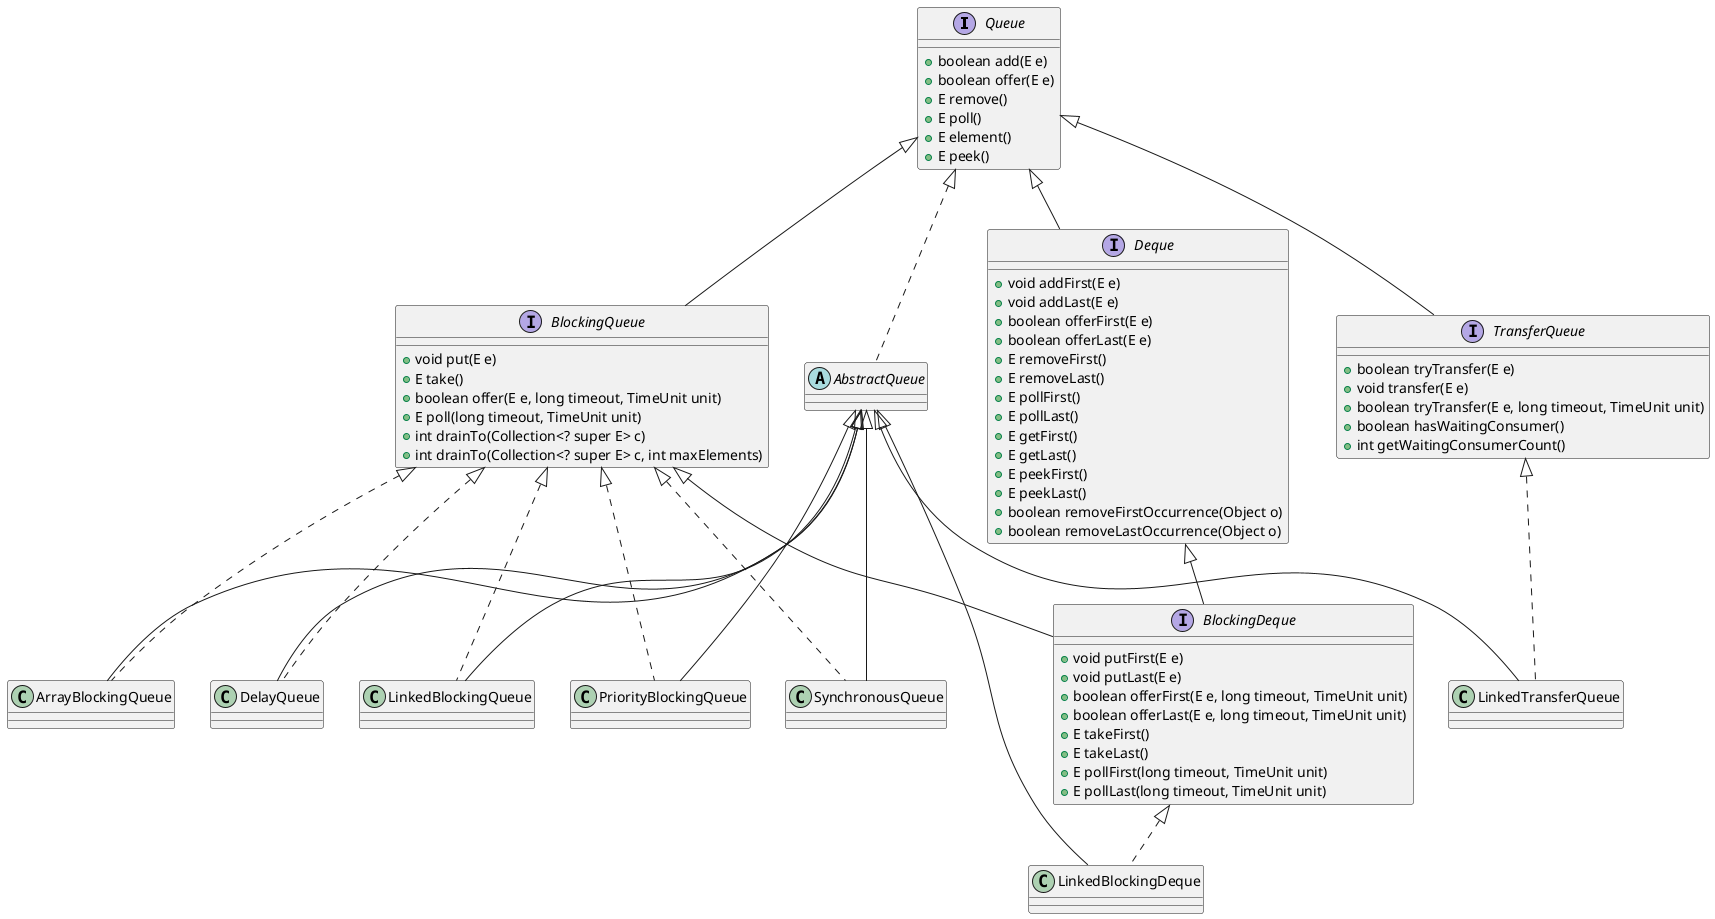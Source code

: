 @startuml
interface Queue{
  +boolean add(E e)
  +boolean offer(E e)
  +E remove()
  +E poll()
  +E element()
  +E peek()
}
abstract AbstractQueue

interface Deque {
  +void addFirst(E e)
  +void addLast(E e)
  +boolean offerFirst(E e)
  +boolean offerLast(E e)
  +E removeFirst()
  +E removeLast()
  +E pollFirst()
  +E pollLast()
  +E getFirst()
  +E getLast()
  +E peekFirst()
  +E peekLast()
  +boolean removeFirstOccurrence(Object o)
  +boolean removeLastOccurrence(Object o)
}
interface BlockingQueue{
  +void put(E e)
  +E take()
  +boolean offer(E e, long timeout, TimeUnit unit)
  +E poll(long timeout, TimeUnit unit)
  +int drainTo(Collection<? super E> c)
  +int drainTo(Collection<? super E> c, int maxElements)
}
class ArrayBlockingQueue
class DelayQueue
class LinkedBlockingQueue
class PriorityBlockingQueue
class SynchronousQueue

interface TransferQueue{
  +boolean tryTransfer(E e)
  +void transfer(E e)
  +boolean tryTransfer(E e, long timeout, TimeUnit unit)
  +boolean hasWaitingConsumer()
  +int getWaitingConsumerCount()
}
class LinkedTransferQueue

interface BlockingDeque{
  +void putFirst(E e)
  +void putLast(E e)
  +boolean offerFirst(E e, long timeout, TimeUnit unit)
  +boolean offerLast(E e, long timeout, TimeUnit unit)
  +E takeFirst()
  +E takeLast()
  +E pollFirst(long timeout, TimeUnit unit)
  +E pollLast(long timeout, TimeUnit unit)
}
class LinkedBlockingDeque

Queue <|.. AbstractQueue
Queue <|-- Deque
Queue <|-- BlockingQueue
Queue <|-- TransferQueue
Deque <|-- BlockingDeque
BlockingQueue <|-- BlockingDeque

AbstractQueue <|-- LinkedBlockingDeque
BlockingDeque <|.. LinkedBlockingDeque

AbstractQueue <|-- ArrayBlockingQueue
BlockingQueue <|.. ArrayBlockingQueue
AbstractQueue <|-- DelayQueue
BlockingQueue <|.. DelayQueue
AbstractQueue <|-- LinkedBlockingQueue
BlockingQueue <|.. LinkedBlockingQueue
AbstractQueue <|-- PriorityBlockingQueue
BlockingQueue <|.. PriorityBlockingQueue
AbstractQueue <|-- SynchronousQueue
BlockingQueue <|.. SynchronousQueue

AbstractQueue <|-- LinkedTransferQueue
TransferQueue <|.. LinkedTransferQueue
@enduml